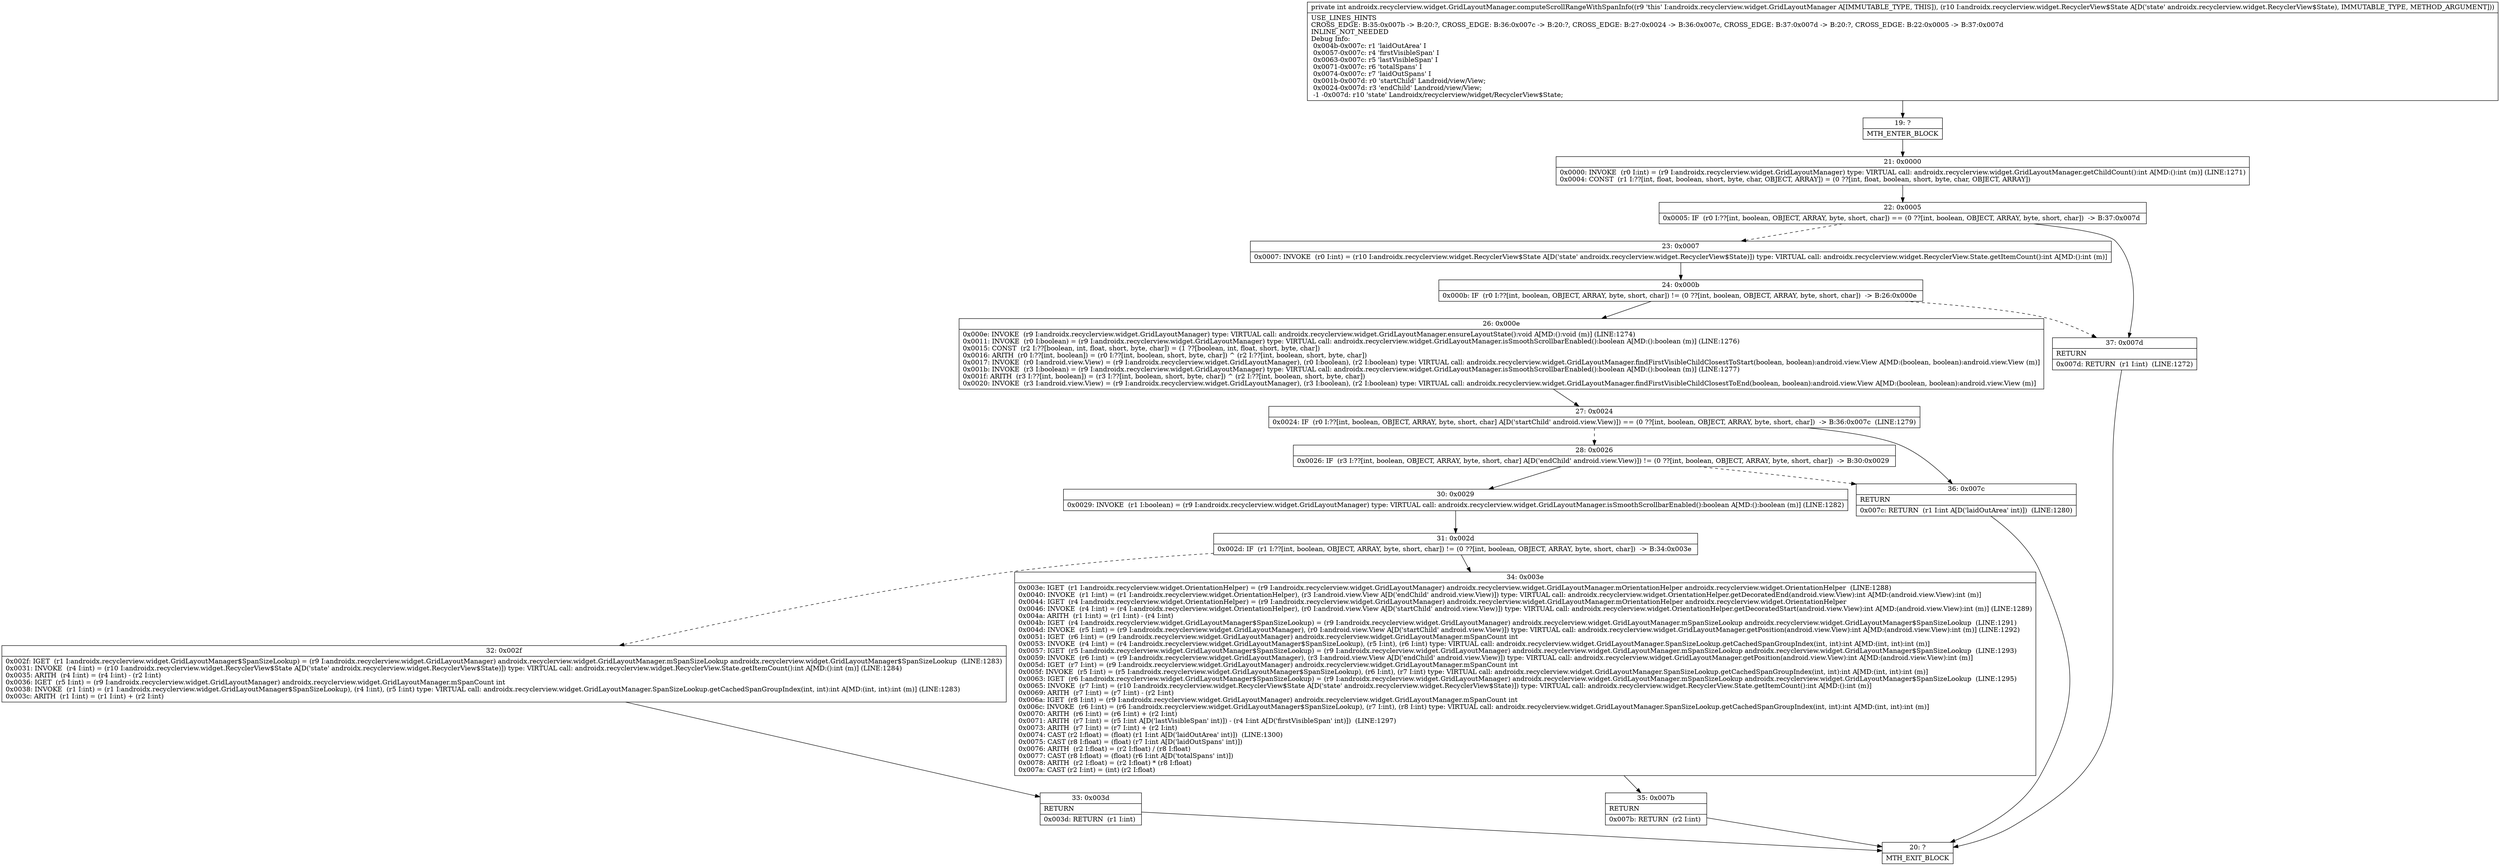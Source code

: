 digraph "CFG forandroidx.recyclerview.widget.GridLayoutManager.computeScrollRangeWithSpanInfo(Landroidx\/recyclerview\/widget\/RecyclerView$State;)I" {
Node_19 [shape=record,label="{19\:\ ?|MTH_ENTER_BLOCK\l}"];
Node_21 [shape=record,label="{21\:\ 0x0000|0x0000: INVOKE  (r0 I:int) = (r9 I:androidx.recyclerview.widget.GridLayoutManager) type: VIRTUAL call: androidx.recyclerview.widget.GridLayoutManager.getChildCount():int A[MD:():int (m)] (LINE:1271)\l0x0004: CONST  (r1 I:??[int, float, boolean, short, byte, char, OBJECT, ARRAY]) = (0 ??[int, float, boolean, short, byte, char, OBJECT, ARRAY]) \l}"];
Node_22 [shape=record,label="{22\:\ 0x0005|0x0005: IF  (r0 I:??[int, boolean, OBJECT, ARRAY, byte, short, char]) == (0 ??[int, boolean, OBJECT, ARRAY, byte, short, char])  \-\> B:37:0x007d \l}"];
Node_23 [shape=record,label="{23\:\ 0x0007|0x0007: INVOKE  (r0 I:int) = (r10 I:androidx.recyclerview.widget.RecyclerView$State A[D('state' androidx.recyclerview.widget.RecyclerView$State)]) type: VIRTUAL call: androidx.recyclerview.widget.RecyclerView.State.getItemCount():int A[MD:():int (m)]\l}"];
Node_24 [shape=record,label="{24\:\ 0x000b|0x000b: IF  (r0 I:??[int, boolean, OBJECT, ARRAY, byte, short, char]) != (0 ??[int, boolean, OBJECT, ARRAY, byte, short, char])  \-\> B:26:0x000e \l}"];
Node_26 [shape=record,label="{26\:\ 0x000e|0x000e: INVOKE  (r9 I:androidx.recyclerview.widget.GridLayoutManager) type: VIRTUAL call: androidx.recyclerview.widget.GridLayoutManager.ensureLayoutState():void A[MD:():void (m)] (LINE:1274)\l0x0011: INVOKE  (r0 I:boolean) = (r9 I:androidx.recyclerview.widget.GridLayoutManager) type: VIRTUAL call: androidx.recyclerview.widget.GridLayoutManager.isSmoothScrollbarEnabled():boolean A[MD:():boolean (m)] (LINE:1276)\l0x0015: CONST  (r2 I:??[boolean, int, float, short, byte, char]) = (1 ??[boolean, int, float, short, byte, char]) \l0x0016: ARITH  (r0 I:??[int, boolean]) = (r0 I:??[int, boolean, short, byte, char]) ^ (r2 I:??[int, boolean, short, byte, char]) \l0x0017: INVOKE  (r0 I:android.view.View) = (r9 I:androidx.recyclerview.widget.GridLayoutManager), (r0 I:boolean), (r2 I:boolean) type: VIRTUAL call: androidx.recyclerview.widget.GridLayoutManager.findFirstVisibleChildClosestToStart(boolean, boolean):android.view.View A[MD:(boolean, boolean):android.view.View (m)]\l0x001b: INVOKE  (r3 I:boolean) = (r9 I:androidx.recyclerview.widget.GridLayoutManager) type: VIRTUAL call: androidx.recyclerview.widget.GridLayoutManager.isSmoothScrollbarEnabled():boolean A[MD:():boolean (m)] (LINE:1277)\l0x001f: ARITH  (r3 I:??[int, boolean]) = (r3 I:??[int, boolean, short, byte, char]) ^ (r2 I:??[int, boolean, short, byte, char]) \l0x0020: INVOKE  (r3 I:android.view.View) = (r9 I:androidx.recyclerview.widget.GridLayoutManager), (r3 I:boolean), (r2 I:boolean) type: VIRTUAL call: androidx.recyclerview.widget.GridLayoutManager.findFirstVisibleChildClosestToEnd(boolean, boolean):android.view.View A[MD:(boolean, boolean):android.view.View (m)]\l}"];
Node_27 [shape=record,label="{27\:\ 0x0024|0x0024: IF  (r0 I:??[int, boolean, OBJECT, ARRAY, byte, short, char] A[D('startChild' android.view.View)]) == (0 ??[int, boolean, OBJECT, ARRAY, byte, short, char])  \-\> B:36:0x007c  (LINE:1279)\l}"];
Node_28 [shape=record,label="{28\:\ 0x0026|0x0026: IF  (r3 I:??[int, boolean, OBJECT, ARRAY, byte, short, char] A[D('endChild' android.view.View)]) != (0 ??[int, boolean, OBJECT, ARRAY, byte, short, char])  \-\> B:30:0x0029 \l}"];
Node_30 [shape=record,label="{30\:\ 0x0029|0x0029: INVOKE  (r1 I:boolean) = (r9 I:androidx.recyclerview.widget.GridLayoutManager) type: VIRTUAL call: androidx.recyclerview.widget.GridLayoutManager.isSmoothScrollbarEnabled():boolean A[MD:():boolean (m)] (LINE:1282)\l}"];
Node_31 [shape=record,label="{31\:\ 0x002d|0x002d: IF  (r1 I:??[int, boolean, OBJECT, ARRAY, byte, short, char]) != (0 ??[int, boolean, OBJECT, ARRAY, byte, short, char])  \-\> B:34:0x003e \l}"];
Node_32 [shape=record,label="{32\:\ 0x002f|0x002f: IGET  (r1 I:androidx.recyclerview.widget.GridLayoutManager$SpanSizeLookup) = (r9 I:androidx.recyclerview.widget.GridLayoutManager) androidx.recyclerview.widget.GridLayoutManager.mSpanSizeLookup androidx.recyclerview.widget.GridLayoutManager$SpanSizeLookup  (LINE:1283)\l0x0031: INVOKE  (r4 I:int) = (r10 I:androidx.recyclerview.widget.RecyclerView$State A[D('state' androidx.recyclerview.widget.RecyclerView$State)]) type: VIRTUAL call: androidx.recyclerview.widget.RecyclerView.State.getItemCount():int A[MD:():int (m)] (LINE:1284)\l0x0035: ARITH  (r4 I:int) = (r4 I:int) \- (r2 I:int) \l0x0036: IGET  (r5 I:int) = (r9 I:androidx.recyclerview.widget.GridLayoutManager) androidx.recyclerview.widget.GridLayoutManager.mSpanCount int \l0x0038: INVOKE  (r1 I:int) = (r1 I:androidx.recyclerview.widget.GridLayoutManager$SpanSizeLookup), (r4 I:int), (r5 I:int) type: VIRTUAL call: androidx.recyclerview.widget.GridLayoutManager.SpanSizeLookup.getCachedSpanGroupIndex(int, int):int A[MD:(int, int):int (m)] (LINE:1283)\l0x003c: ARITH  (r1 I:int) = (r1 I:int) + (r2 I:int) \l}"];
Node_33 [shape=record,label="{33\:\ 0x003d|RETURN\l|0x003d: RETURN  (r1 I:int) \l}"];
Node_20 [shape=record,label="{20\:\ ?|MTH_EXIT_BLOCK\l}"];
Node_34 [shape=record,label="{34\:\ 0x003e|0x003e: IGET  (r1 I:androidx.recyclerview.widget.OrientationHelper) = (r9 I:androidx.recyclerview.widget.GridLayoutManager) androidx.recyclerview.widget.GridLayoutManager.mOrientationHelper androidx.recyclerview.widget.OrientationHelper  (LINE:1288)\l0x0040: INVOKE  (r1 I:int) = (r1 I:androidx.recyclerview.widget.OrientationHelper), (r3 I:android.view.View A[D('endChild' android.view.View)]) type: VIRTUAL call: androidx.recyclerview.widget.OrientationHelper.getDecoratedEnd(android.view.View):int A[MD:(android.view.View):int (m)]\l0x0044: IGET  (r4 I:androidx.recyclerview.widget.OrientationHelper) = (r9 I:androidx.recyclerview.widget.GridLayoutManager) androidx.recyclerview.widget.GridLayoutManager.mOrientationHelper androidx.recyclerview.widget.OrientationHelper \l0x0046: INVOKE  (r4 I:int) = (r4 I:androidx.recyclerview.widget.OrientationHelper), (r0 I:android.view.View A[D('startChild' android.view.View)]) type: VIRTUAL call: androidx.recyclerview.widget.OrientationHelper.getDecoratedStart(android.view.View):int A[MD:(android.view.View):int (m)] (LINE:1289)\l0x004a: ARITH  (r1 I:int) = (r1 I:int) \- (r4 I:int) \l0x004b: IGET  (r4 I:androidx.recyclerview.widget.GridLayoutManager$SpanSizeLookup) = (r9 I:androidx.recyclerview.widget.GridLayoutManager) androidx.recyclerview.widget.GridLayoutManager.mSpanSizeLookup androidx.recyclerview.widget.GridLayoutManager$SpanSizeLookup  (LINE:1291)\l0x004d: INVOKE  (r5 I:int) = (r9 I:androidx.recyclerview.widget.GridLayoutManager), (r0 I:android.view.View A[D('startChild' android.view.View)]) type: VIRTUAL call: androidx.recyclerview.widget.GridLayoutManager.getPosition(android.view.View):int A[MD:(android.view.View):int (m)] (LINE:1292)\l0x0051: IGET  (r6 I:int) = (r9 I:androidx.recyclerview.widget.GridLayoutManager) androidx.recyclerview.widget.GridLayoutManager.mSpanCount int \l0x0053: INVOKE  (r4 I:int) = (r4 I:androidx.recyclerview.widget.GridLayoutManager$SpanSizeLookup), (r5 I:int), (r6 I:int) type: VIRTUAL call: androidx.recyclerview.widget.GridLayoutManager.SpanSizeLookup.getCachedSpanGroupIndex(int, int):int A[MD:(int, int):int (m)]\l0x0057: IGET  (r5 I:androidx.recyclerview.widget.GridLayoutManager$SpanSizeLookup) = (r9 I:androidx.recyclerview.widget.GridLayoutManager) androidx.recyclerview.widget.GridLayoutManager.mSpanSizeLookup androidx.recyclerview.widget.GridLayoutManager$SpanSizeLookup  (LINE:1293)\l0x0059: INVOKE  (r6 I:int) = (r9 I:androidx.recyclerview.widget.GridLayoutManager), (r3 I:android.view.View A[D('endChild' android.view.View)]) type: VIRTUAL call: androidx.recyclerview.widget.GridLayoutManager.getPosition(android.view.View):int A[MD:(android.view.View):int (m)]\l0x005d: IGET  (r7 I:int) = (r9 I:androidx.recyclerview.widget.GridLayoutManager) androidx.recyclerview.widget.GridLayoutManager.mSpanCount int \l0x005f: INVOKE  (r5 I:int) = (r5 I:androidx.recyclerview.widget.GridLayoutManager$SpanSizeLookup), (r6 I:int), (r7 I:int) type: VIRTUAL call: androidx.recyclerview.widget.GridLayoutManager.SpanSizeLookup.getCachedSpanGroupIndex(int, int):int A[MD:(int, int):int (m)]\l0x0063: IGET  (r6 I:androidx.recyclerview.widget.GridLayoutManager$SpanSizeLookup) = (r9 I:androidx.recyclerview.widget.GridLayoutManager) androidx.recyclerview.widget.GridLayoutManager.mSpanSizeLookup androidx.recyclerview.widget.GridLayoutManager$SpanSizeLookup  (LINE:1295)\l0x0065: INVOKE  (r7 I:int) = (r10 I:androidx.recyclerview.widget.RecyclerView$State A[D('state' androidx.recyclerview.widget.RecyclerView$State)]) type: VIRTUAL call: androidx.recyclerview.widget.RecyclerView.State.getItemCount():int A[MD:():int (m)]\l0x0069: ARITH  (r7 I:int) = (r7 I:int) \- (r2 I:int) \l0x006a: IGET  (r8 I:int) = (r9 I:androidx.recyclerview.widget.GridLayoutManager) androidx.recyclerview.widget.GridLayoutManager.mSpanCount int \l0x006c: INVOKE  (r6 I:int) = (r6 I:androidx.recyclerview.widget.GridLayoutManager$SpanSizeLookup), (r7 I:int), (r8 I:int) type: VIRTUAL call: androidx.recyclerview.widget.GridLayoutManager.SpanSizeLookup.getCachedSpanGroupIndex(int, int):int A[MD:(int, int):int (m)]\l0x0070: ARITH  (r6 I:int) = (r6 I:int) + (r2 I:int) \l0x0071: ARITH  (r7 I:int) = (r5 I:int A[D('lastVisibleSpan' int)]) \- (r4 I:int A[D('firstVisibleSpan' int)])  (LINE:1297)\l0x0073: ARITH  (r7 I:int) = (r7 I:int) + (r2 I:int) \l0x0074: CAST (r2 I:float) = (float) (r1 I:int A[D('laidOutArea' int)])  (LINE:1300)\l0x0075: CAST (r8 I:float) = (float) (r7 I:int A[D('laidOutSpans' int)]) \l0x0076: ARITH  (r2 I:float) = (r2 I:float) \/ (r8 I:float) \l0x0077: CAST (r8 I:float) = (float) (r6 I:int A[D('totalSpans' int)]) \l0x0078: ARITH  (r2 I:float) = (r2 I:float) * (r8 I:float) \l0x007a: CAST (r2 I:int) = (int) (r2 I:float) \l}"];
Node_35 [shape=record,label="{35\:\ 0x007b|RETURN\l|0x007b: RETURN  (r2 I:int) \l}"];
Node_36 [shape=record,label="{36\:\ 0x007c|RETURN\l|0x007c: RETURN  (r1 I:int A[D('laidOutArea' int)])  (LINE:1280)\l}"];
Node_37 [shape=record,label="{37\:\ 0x007d|RETURN\l|0x007d: RETURN  (r1 I:int)  (LINE:1272)\l}"];
MethodNode[shape=record,label="{private int androidx.recyclerview.widget.GridLayoutManager.computeScrollRangeWithSpanInfo((r9 'this' I:androidx.recyclerview.widget.GridLayoutManager A[IMMUTABLE_TYPE, THIS]), (r10 I:androidx.recyclerview.widget.RecyclerView$State A[D('state' androidx.recyclerview.widget.RecyclerView$State), IMMUTABLE_TYPE, METHOD_ARGUMENT]))  | USE_LINES_HINTS\lCROSS_EDGE: B:35:0x007b \-\> B:20:?, CROSS_EDGE: B:36:0x007c \-\> B:20:?, CROSS_EDGE: B:27:0x0024 \-\> B:36:0x007c, CROSS_EDGE: B:37:0x007d \-\> B:20:?, CROSS_EDGE: B:22:0x0005 \-\> B:37:0x007d\lINLINE_NOT_NEEDED\lDebug Info:\l  0x004b\-0x007c: r1 'laidOutArea' I\l  0x0057\-0x007c: r4 'firstVisibleSpan' I\l  0x0063\-0x007c: r5 'lastVisibleSpan' I\l  0x0071\-0x007c: r6 'totalSpans' I\l  0x0074\-0x007c: r7 'laidOutSpans' I\l  0x001b\-0x007d: r0 'startChild' Landroid\/view\/View;\l  0x0024\-0x007d: r3 'endChild' Landroid\/view\/View;\l  \-1 \-0x007d: r10 'state' Landroidx\/recyclerview\/widget\/RecyclerView$State;\l}"];
MethodNode -> Node_19;Node_19 -> Node_21;
Node_21 -> Node_22;
Node_22 -> Node_23[style=dashed];
Node_22 -> Node_37;
Node_23 -> Node_24;
Node_24 -> Node_26;
Node_24 -> Node_37[style=dashed];
Node_26 -> Node_27;
Node_27 -> Node_28[style=dashed];
Node_27 -> Node_36;
Node_28 -> Node_30;
Node_28 -> Node_36[style=dashed];
Node_30 -> Node_31;
Node_31 -> Node_32[style=dashed];
Node_31 -> Node_34;
Node_32 -> Node_33;
Node_33 -> Node_20;
Node_34 -> Node_35;
Node_35 -> Node_20;
Node_36 -> Node_20;
Node_37 -> Node_20;
}

